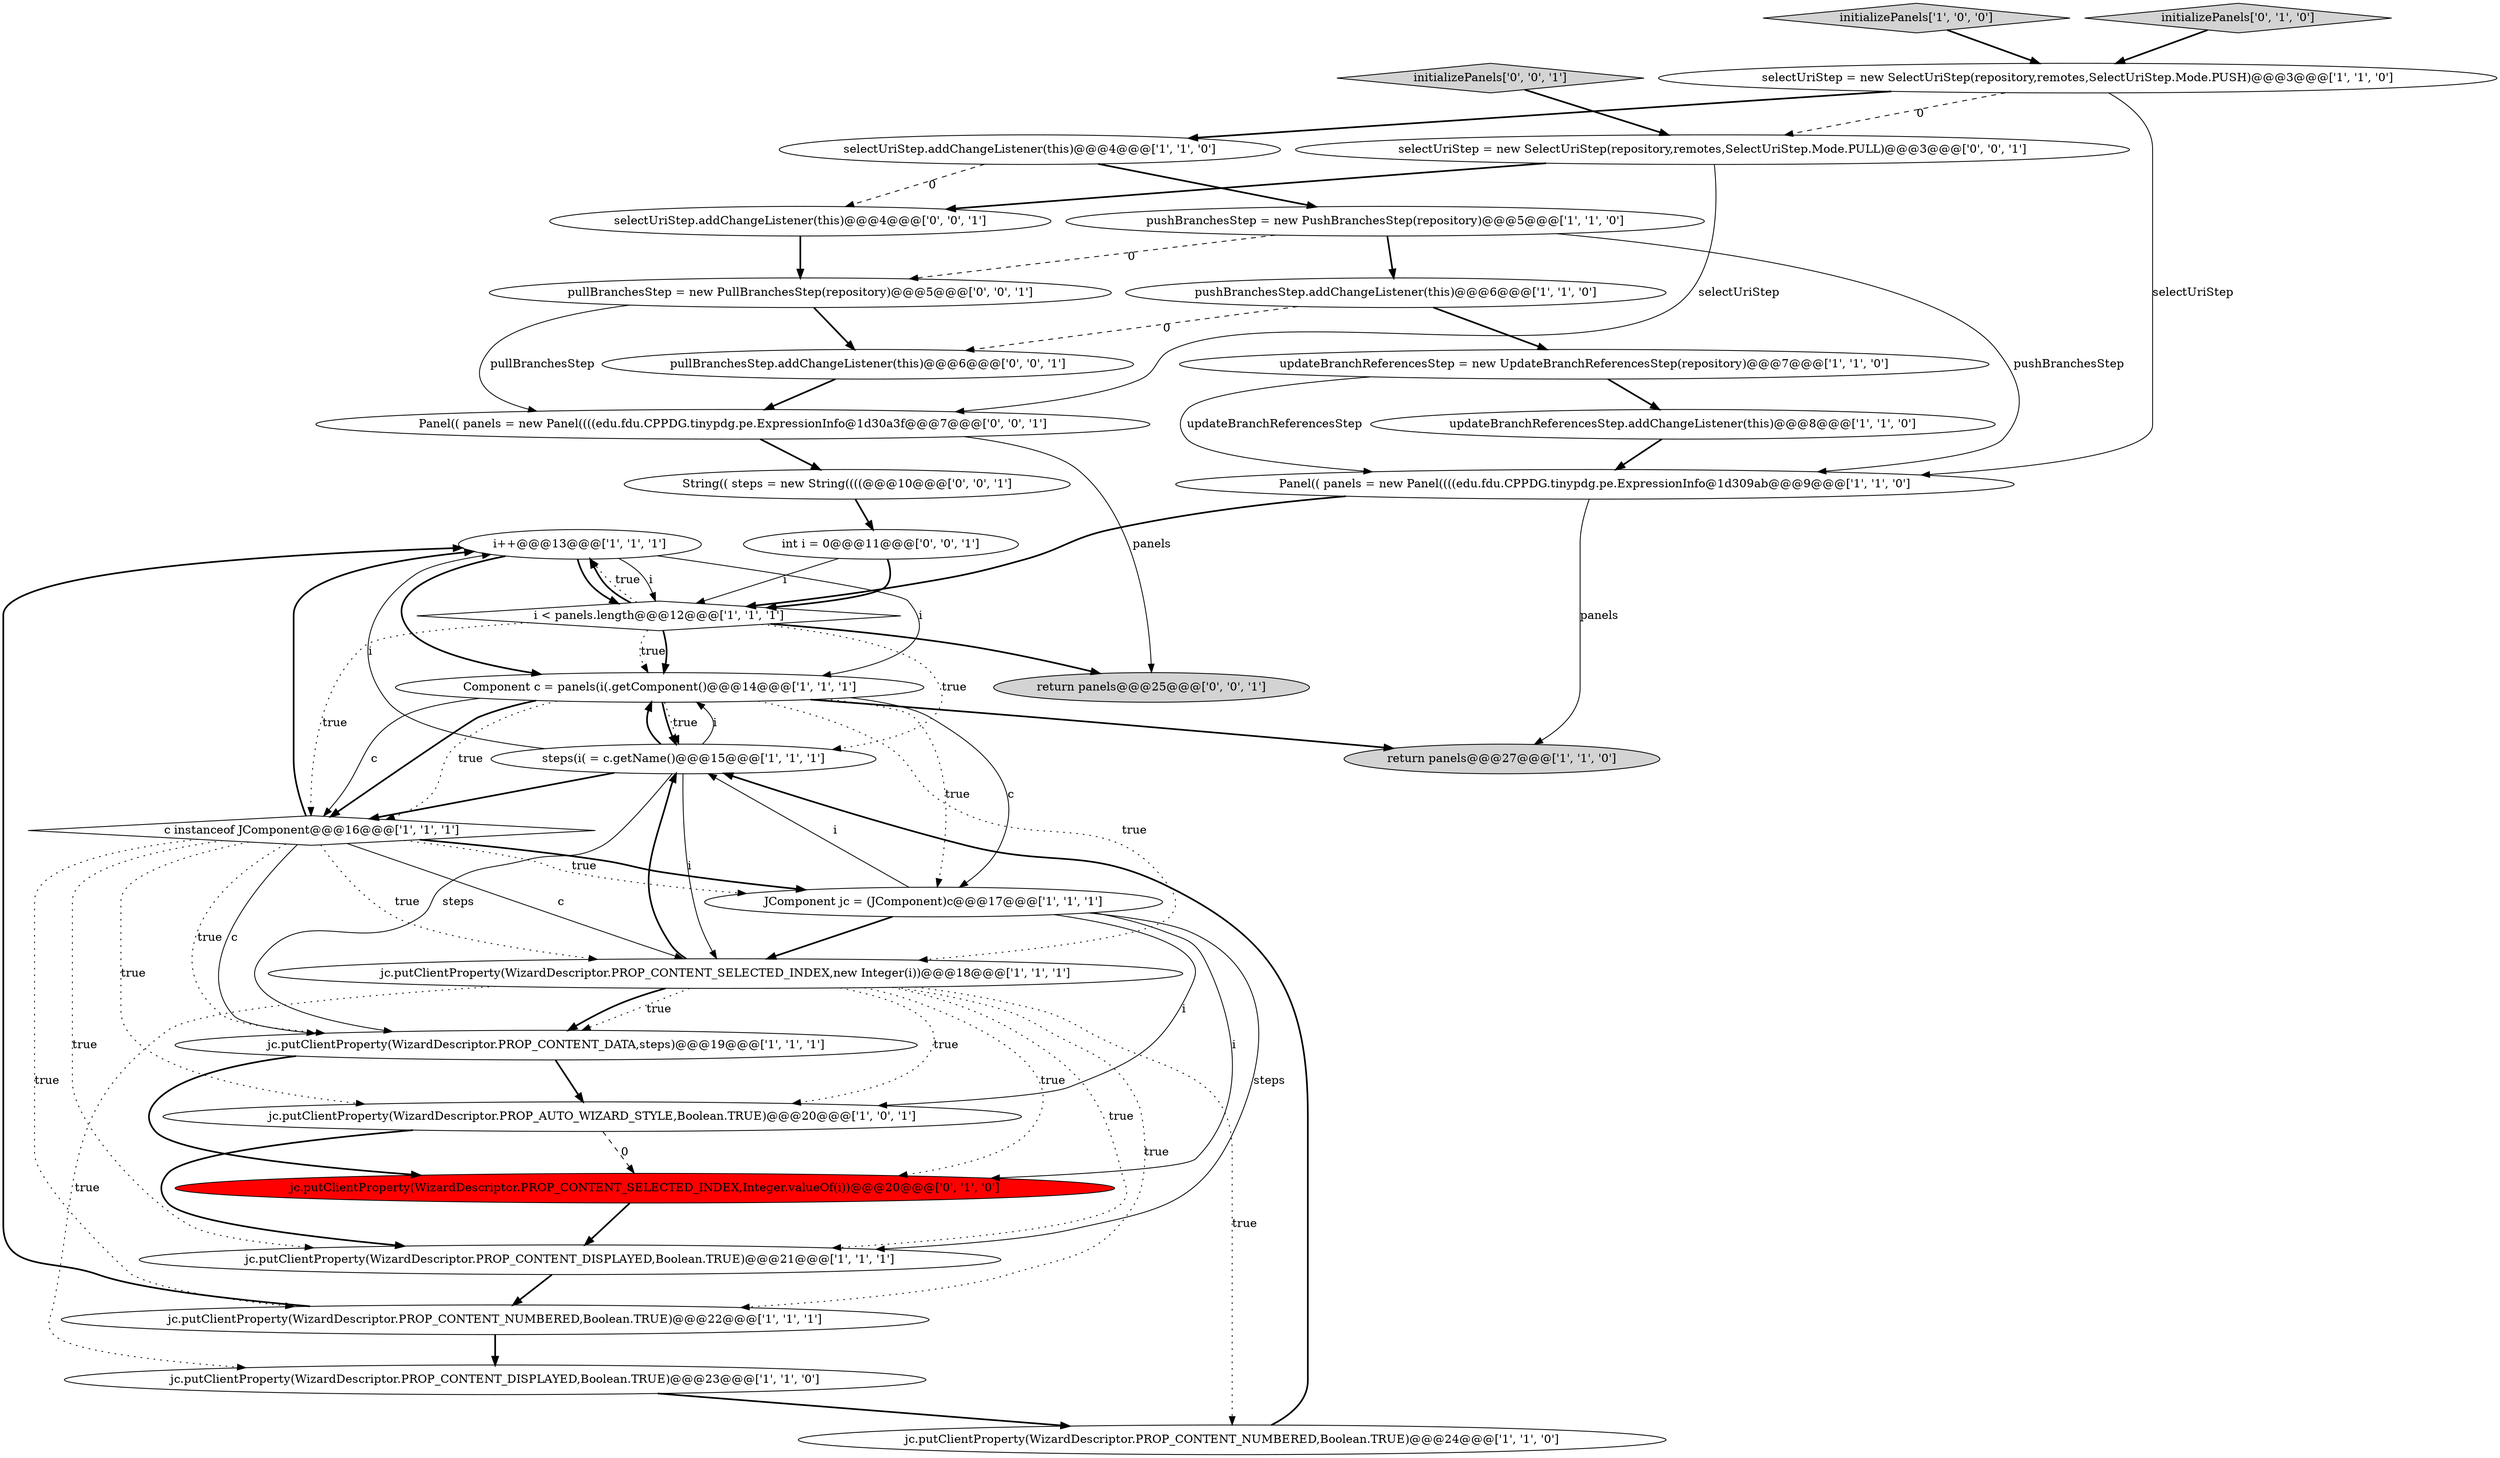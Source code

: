 digraph {
15 [style = filled, label = "i++@@@13@@@['1', '1', '1']", fillcolor = white, shape = ellipse image = "AAA0AAABBB1BBB"];
0 [style = filled, label = "initializePanels['1', '0', '0']", fillcolor = lightgray, shape = diamond image = "AAA0AAABBB1BBB"];
28 [style = filled, label = "selectUriStep.addChangeListener(this)@@@4@@@['0', '0', '1']", fillcolor = white, shape = ellipse image = "AAA0AAABBB3BBB"];
11 [style = filled, label = "updateBranchReferencesStep.addChangeListener(this)@@@8@@@['1', '1', '0']", fillcolor = white, shape = ellipse image = "AAA0AAABBB1BBB"];
6 [style = filled, label = "jc.putClientProperty(WizardDescriptor.PROP_CONTENT_DISPLAYED,Boolean.TRUE)@@@21@@@['1', '1', '1']", fillcolor = white, shape = ellipse image = "AAA0AAABBB1BBB"];
17 [style = filled, label = "Panel(( panels = new Panel((((edu.fdu.CPPDG.tinypdg.pe.ExpressionInfo@1d309ab@@@9@@@['1', '1', '0']", fillcolor = white, shape = ellipse image = "AAA0AAABBB1BBB"];
12 [style = filled, label = "jc.putClientProperty(WizardDescriptor.PROP_CONTENT_NUMBERED,Boolean.TRUE)@@@24@@@['1', '1', '0']", fillcolor = white, shape = ellipse image = "AAA0AAABBB1BBB"];
27 [style = filled, label = "int i = 0@@@11@@@['0', '0', '1']", fillcolor = white, shape = ellipse image = "AAA0AAABBB3BBB"];
29 [style = filled, label = "pullBranchesStep.addChangeListener(this)@@@6@@@['0', '0', '1']", fillcolor = white, shape = ellipse image = "AAA0AAABBB3BBB"];
31 [style = filled, label = "selectUriStep = new SelectUriStep(repository,remotes,SelectUriStep.Mode.PULL)@@@3@@@['0', '0', '1']", fillcolor = white, shape = ellipse image = "AAA0AAABBB3BBB"];
30 [style = filled, label = "Panel(( panels = new Panel((((edu.fdu.CPPDG.tinypdg.pe.ExpressionInfo@1d30a3f@@@7@@@['0', '0', '1']", fillcolor = white, shape = ellipse image = "AAA0AAABBB3BBB"];
26 [style = filled, label = "initializePanels['0', '0', '1']", fillcolor = lightgray, shape = diamond image = "AAA0AAABBB3BBB"];
5 [style = filled, label = "jc.putClientProperty(WizardDescriptor.PROP_CONTENT_DATA,steps)@@@19@@@['1', '1', '1']", fillcolor = white, shape = ellipse image = "AAA0AAABBB1BBB"];
7 [style = filled, label = "selectUriStep.addChangeListener(this)@@@4@@@['1', '1', '0']", fillcolor = white, shape = ellipse image = "AAA0AAABBB1BBB"];
1 [style = filled, label = "updateBranchReferencesStep = new UpdateBranchReferencesStep(repository)@@@7@@@['1', '1', '0']", fillcolor = white, shape = ellipse image = "AAA0AAABBB1BBB"];
21 [style = filled, label = "steps(i( = c.getName()@@@15@@@['1', '1', '1']", fillcolor = white, shape = ellipse image = "AAA0AAABBB1BBB"];
32 [style = filled, label = "String(( steps = new String((((@@@10@@@['0', '0', '1']", fillcolor = white, shape = ellipse image = "AAA0AAABBB3BBB"];
13 [style = filled, label = "jc.putClientProperty(WizardDescriptor.PROP_CONTENT_NUMBERED,Boolean.TRUE)@@@22@@@['1', '1', '1']", fillcolor = white, shape = ellipse image = "AAA0AAABBB1BBB"];
9 [style = filled, label = "jc.putClientProperty(WizardDescriptor.PROP_CONTENT_DISPLAYED,Boolean.TRUE)@@@23@@@['1', '1', '0']", fillcolor = white, shape = ellipse image = "AAA0AAABBB1BBB"];
14 [style = filled, label = "jc.putClientProperty(WizardDescriptor.PROP_CONTENT_SELECTED_INDEX,new Integer(i))@@@18@@@['1', '1', '1']", fillcolor = white, shape = ellipse image = "AAA0AAABBB1BBB"];
22 [style = filled, label = "initializePanels['0', '1', '0']", fillcolor = lightgray, shape = diamond image = "AAA0AAABBB2BBB"];
25 [style = filled, label = "return panels@@@25@@@['0', '0', '1']", fillcolor = lightgray, shape = ellipse image = "AAA0AAABBB3BBB"];
19 [style = filled, label = "return panels@@@27@@@['1', '1', '0']", fillcolor = lightgray, shape = ellipse image = "AAA0AAABBB1BBB"];
10 [style = filled, label = "pushBranchesStep.addChangeListener(this)@@@6@@@['1', '1', '0']", fillcolor = white, shape = ellipse image = "AAA0AAABBB1BBB"];
16 [style = filled, label = "selectUriStep = new SelectUriStep(repository,remotes,SelectUriStep.Mode.PUSH)@@@3@@@['1', '1', '0']", fillcolor = white, shape = ellipse image = "AAA0AAABBB1BBB"];
18 [style = filled, label = "i < panels.length@@@12@@@['1', '1', '1']", fillcolor = white, shape = diamond image = "AAA0AAABBB1BBB"];
8 [style = filled, label = "c instanceof JComponent@@@16@@@['1', '1', '1']", fillcolor = white, shape = diamond image = "AAA0AAABBB1BBB"];
4 [style = filled, label = "jc.putClientProperty(WizardDescriptor.PROP_AUTO_WIZARD_STYLE,Boolean.TRUE)@@@20@@@['1', '0', '1']", fillcolor = white, shape = ellipse image = "AAA0AAABBB1BBB"];
20 [style = filled, label = "pushBranchesStep = new PushBranchesStep(repository)@@@5@@@['1', '1', '0']", fillcolor = white, shape = ellipse image = "AAA0AAABBB1BBB"];
23 [style = filled, label = "jc.putClientProperty(WizardDescriptor.PROP_CONTENT_SELECTED_INDEX,Integer.valueOf(i))@@@20@@@['0', '1', '0']", fillcolor = red, shape = ellipse image = "AAA1AAABBB2BBB"];
2 [style = filled, label = "Component c = panels(i(.getComponent()@@@14@@@['1', '1', '1']", fillcolor = white, shape = ellipse image = "AAA0AAABBB1BBB"];
24 [style = filled, label = "pullBranchesStep = new PullBranchesStep(repository)@@@5@@@['0', '0', '1']", fillcolor = white, shape = ellipse image = "AAA0AAABBB3BBB"];
3 [style = filled, label = "JComponent jc = (JComponent)c@@@17@@@['1', '1', '1']", fillcolor = white, shape = ellipse image = "AAA0AAABBB1BBB"];
16->31 [style = dashed, label="0"];
29->30 [style = bold, label=""];
24->30 [style = solid, label="pullBranchesStep"];
16->7 [style = bold, label=""];
21->8 [style = bold, label=""];
18->15 [style = dotted, label="true"];
8->4 [style = dotted, label="true"];
8->14 [style = solid, label="c"];
21->2 [style = solid, label="i"];
21->2 [style = bold, label=""];
3->4 [style = solid, label="i"];
31->30 [style = solid, label="selectUriStep"];
15->2 [style = solid, label="i"];
21->15 [style = solid, label="i"];
4->23 [style = dashed, label="0"];
2->8 [style = dotted, label="true"];
2->3 [style = dotted, label="true"];
14->12 [style = dotted, label="true"];
5->23 [style = bold, label=""];
12->21 [style = bold, label=""];
15->18 [style = solid, label="i"];
18->15 [style = bold, label=""];
30->25 [style = solid, label="panels"];
3->21 [style = solid, label="i"];
8->5 [style = solid, label="c"];
18->8 [style = dotted, label="true"];
2->21 [style = dotted, label="true"];
10->29 [style = dashed, label="0"];
1->11 [style = bold, label=""];
3->23 [style = solid, label="i"];
2->21 [style = bold, label=""];
8->14 [style = dotted, label="true"];
18->25 [style = bold, label=""];
28->24 [style = bold, label=""];
11->17 [style = bold, label=""];
13->15 [style = bold, label=""];
31->28 [style = bold, label=""];
17->19 [style = solid, label="panels"];
14->4 [style = dotted, label="true"];
10->1 [style = bold, label=""];
20->17 [style = solid, label="pushBranchesStep"];
14->21 [style = bold, label=""];
27->18 [style = bold, label=""];
0->16 [style = bold, label=""];
1->17 [style = solid, label="updateBranchReferencesStep"];
8->15 [style = bold, label=""];
3->6 [style = solid, label="steps"];
22->16 [style = bold, label=""];
8->3 [style = bold, label=""];
27->18 [style = solid, label="i"];
18->21 [style = dotted, label="true"];
30->32 [style = bold, label=""];
32->27 [style = bold, label=""];
14->23 [style = dotted, label="true"];
7->20 [style = bold, label=""];
8->3 [style = dotted, label="true"];
21->5 [style = solid, label="steps"];
26->31 [style = bold, label=""];
14->5 [style = dotted, label="true"];
8->6 [style = dotted, label="true"];
21->14 [style = solid, label="i"];
7->28 [style = dashed, label="0"];
6->13 [style = bold, label=""];
23->6 [style = bold, label=""];
5->4 [style = bold, label=""];
2->14 [style = dotted, label="true"];
8->13 [style = dotted, label="true"];
13->9 [style = bold, label=""];
9->12 [style = bold, label=""];
18->2 [style = dotted, label="true"];
14->5 [style = bold, label=""];
14->6 [style = dotted, label="true"];
15->2 [style = bold, label=""];
2->19 [style = bold, label=""];
4->6 [style = bold, label=""];
3->14 [style = bold, label=""];
24->29 [style = bold, label=""];
18->2 [style = bold, label=""];
2->8 [style = solid, label="c"];
15->18 [style = bold, label=""];
14->13 [style = dotted, label="true"];
16->17 [style = solid, label="selectUriStep"];
20->10 [style = bold, label=""];
2->3 [style = solid, label="c"];
8->5 [style = dotted, label="true"];
20->24 [style = dashed, label="0"];
14->9 [style = dotted, label="true"];
17->18 [style = bold, label=""];
2->8 [style = bold, label=""];
}
